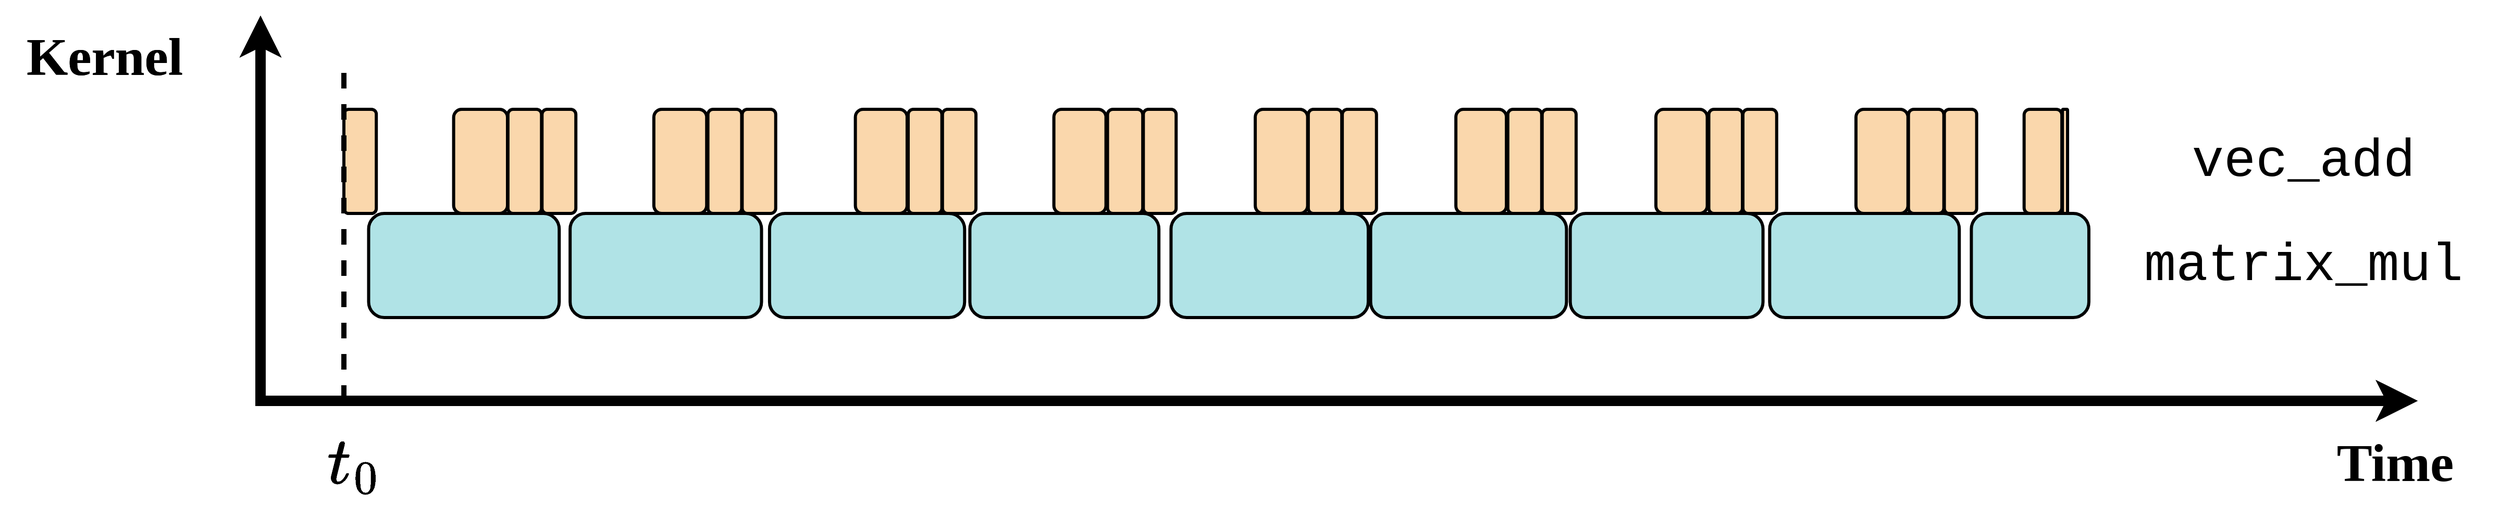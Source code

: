 <mxfile>
    <diagram id="" name="Page-1">
        <mxGraphModel dx="3891" dy="3949" grid="1" gridSize="10" guides="1" tooltips="1" connect="1" arrows="1" fold="1" page="1" pageScale="1" pageWidth="827" pageHeight="1169" math="1" shadow="0">
            <root>
                <mxCell id="0"/>
                <mxCell id="1" parent="0"/>
                <mxCell id="2" value="" style="rounded=1;whiteSpace=wrap;html=1;fontSize=51;fontFamily=Times New Roman;fillColor=#fad7ac;strokeColor=default;fontColor=#000000;strokeWidth=3;" parent="1" vertex="1">
                    <mxGeometry width="31.103" height="100" as="geometry"/>
                </mxCell>
                <mxCell id="3" value="" style="rounded=1;whiteSpace=wrap;html=1;fontSize=51;fontFamily=Times New Roman;fillColor=#fad7ac;strokeColor=default;fontColor=#000000;strokeWidth=3;" parent="1" vertex="1">
                    <mxGeometry x="105.311" width="51.679" height="100" as="geometry"/>
                </mxCell>
                <mxCell id="4" value="" style="rounded=1;whiteSpace=wrap;html=1;fontSize=51;fontFamily=Times New Roman;fillColor=#fad7ac;strokeColor=default;fontColor=#000000;strokeWidth=3;" parent="1" vertex="1">
                    <mxGeometry x="157.438" width="32.192" height="100" as="geometry"/>
                </mxCell>
                <mxCell id="5" value="" style="rounded=1;whiteSpace=wrap;html=1;fontSize=51;fontFamily=Times New Roman;fillColor=#fad7ac;strokeColor=default;fontColor=#000000;strokeWidth=3;" parent="1" vertex="1">
                    <mxGeometry x="190.142" width="32.447" height="100" as="geometry"/>
                </mxCell>
                <mxCell id="6" value="" style="rounded=1;whiteSpace=wrap;html=1;fontSize=51;fontFamily=Times New Roman;fillColor=#fad7ac;strokeColor=default;fontColor=#000000;strokeWidth=3;" parent="1" vertex="1">
                    <mxGeometry x="297.436" width="50.688" height="100" as="geometry"/>
                </mxCell>
                <mxCell id="7" value="" style="rounded=1;whiteSpace=wrap;html=1;fontSize=51;fontFamily=Times New Roman;fillColor=#fad7ac;strokeColor=default;fontColor=#000000;strokeWidth=3;" parent="1" vertex="1">
                    <mxGeometry x="349.308" width="32.415" height="100" as="geometry"/>
                </mxCell>
                <mxCell id="8" value="" style="rounded=1;whiteSpace=wrap;html=1;fontSize=51;fontFamily=Times New Roman;fillColor=#fad7ac;strokeColor=default;fontColor=#000000;strokeWidth=3;" parent="1" vertex="1">
                    <mxGeometry x="382.203" width="32.16" height="100" as="geometry"/>
                </mxCell>
                <mxCell id="9" value="" style="rounded=1;whiteSpace=wrap;html=1;fontSize=51;fontFamily=Times New Roman;fillColor=#fad7ac;strokeColor=default;fontColor=#000000;strokeWidth=3;" parent="1" vertex="1">
                    <mxGeometry x="490.81" width="49.664" height="100" as="geometry"/>
                </mxCell>
                <mxCell id="10" value="" style="rounded=1;whiteSpace=wrap;html=1;fontSize=51;fontFamily=Times New Roman;fillColor=#fad7ac;strokeColor=default;fontColor=#000000;strokeWidth=3;" parent="1" vertex="1">
                    <mxGeometry x="541.498" width="32.319" height="100" as="geometry"/>
                </mxCell>
                <mxCell id="11" value="" style="rounded=1;whiteSpace=wrap;html=1;fontSize=51;fontFamily=Times New Roman;fillColor=#fad7ac;strokeColor=default;fontColor=#000000;strokeWidth=3;" parent="1" vertex="1">
                    <mxGeometry x="574.393" width="32.128" height="100" as="geometry"/>
                </mxCell>
                <mxCell id="12" value="" style="rounded=1;whiteSpace=wrap;html=1;fontSize=51;fontFamily=Times New Roman;fillColor=#fad7ac;strokeColor=default;fontColor=#000000;strokeWidth=3;" parent="1" vertex="1">
                    <mxGeometry x="681.304" width="49.983" height="100" as="geometry"/>
                </mxCell>
                <mxCell id="13" value="" style="rounded=1;whiteSpace=wrap;html=1;fontSize=51;fontFamily=Times New Roman;fillColor=#fad7ac;strokeColor=default;fontColor=#000000;strokeWidth=3;" parent="1" vertex="1">
                    <mxGeometry x="732.791" width="33.792" height="100" as="geometry"/>
                </mxCell>
                <mxCell id="14" value="" style="rounded=1;whiteSpace=wrap;html=1;fontSize=51;fontFamily=Times New Roman;fillColor=#fad7ac;strokeColor=default;fontColor=#000000;strokeWidth=3;" parent="1" vertex="1">
                    <mxGeometry x="767.159" width="31.455" height="100" as="geometry"/>
                </mxCell>
                <mxCell id="15" value="" style="rounded=1;whiteSpace=wrap;html=1;fontSize=51;fontFamily=Times New Roman;fillColor=#fad7ac;strokeColor=default;fontColor=#000000;strokeWidth=3;" parent="1" vertex="1">
                    <mxGeometry x="874.55" width="50.239" height="100" as="geometry"/>
                </mxCell>
                <mxCell id="16" value="" style="rounded=1;whiteSpace=wrap;html=1;fontSize=51;fontFamily=Times New Roman;fillColor=#fad7ac;strokeColor=default;fontColor=#000000;strokeWidth=3;" parent="1" vertex="1">
                    <mxGeometry x="925.429" width="32.128" height="100" as="geometry"/>
                </mxCell>
                <mxCell id="17" value="" style="rounded=1;whiteSpace=wrap;html=1;fontSize=51;fontFamily=Times New Roman;fillColor=#fad7ac;strokeColor=default;fontColor=#000000;strokeWidth=3;" parent="1" vertex="1">
                    <mxGeometry x="958.069" width="32.8" height="100" as="geometry"/>
                </mxCell>
                <mxCell id="18" value="" style="rounded=1;whiteSpace=wrap;html=1;fontSize=51;fontFamily=Times New Roman;fillColor=#fad7ac;strokeColor=default;fontColor=#000000;strokeWidth=3;" parent="1" vertex="1">
                    <mxGeometry x="1067.059" width="48.48" height="100" as="geometry"/>
                </mxCell>
                <mxCell id="19" value="" style="rounded=1;whiteSpace=wrap;html=1;fontSize=51;fontFamily=Times New Roman;fillColor=#fad7ac;strokeColor=default;fontColor=#000000;strokeWidth=3;" parent="1" vertex="1">
                    <mxGeometry x="1116.915" width="32.479" height="100" as="geometry"/>
                </mxCell>
                <mxCell id="20" value="" style="rounded=1;whiteSpace=wrap;html=1;fontSize=51;fontFamily=Times New Roman;fillColor=#fad7ac;strokeColor=default;fontColor=#000000;strokeWidth=3;" parent="1" vertex="1">
                    <mxGeometry x="1149.874" width="32.576" height="100" as="geometry"/>
                </mxCell>
                <mxCell id="21" value="" style="rounded=1;whiteSpace=wrap;html=1;fontSize=51;fontFamily=Times New Roman;fillColor=#fad7ac;strokeColor=default;fontColor=#000000;strokeWidth=3;" parent="1" vertex="1">
                    <mxGeometry x="1258.993" width="49.28" height="100" as="geometry"/>
                </mxCell>
                <mxCell id="22" value="" style="rounded=1;whiteSpace=wrap;html=1;fontSize=51;fontFamily=Times New Roman;fillColor=#fad7ac;strokeColor=default;fontColor=#000000;strokeWidth=3;" parent="1" vertex="1">
                    <mxGeometry x="1309.777" width="32.255" height="100" as="geometry"/>
                </mxCell>
                <mxCell id="23" value="" style="rounded=1;whiteSpace=wrap;html=1;fontSize=51;fontFamily=Times New Roman;fillColor=#fad7ac;strokeColor=default;fontColor=#000000;strokeWidth=3;" parent="1" vertex="1">
                    <mxGeometry x="1342.512" width="32.384" height="100" as="geometry"/>
                </mxCell>
                <mxCell id="24" value="" style="rounded=1;whiteSpace=wrap;html=1;fontSize=51;fontFamily=Times New Roman;fillColor=#fad7ac;strokeColor=default;fontColor=#000000;strokeWidth=3;" parent="1" vertex="1">
                    <mxGeometry x="1450.991" width="49.887" height="100" as="geometry"/>
                </mxCell>
                <mxCell id="25" value="" style="rounded=1;whiteSpace=wrap;html=1;fontSize=51;fontFamily=Times New Roman;fillColor=#fad7ac;strokeColor=default;fontColor=#000000;strokeWidth=3;" parent="1" vertex="1">
                    <mxGeometry x="1501.358" width="33.952" height="100" as="geometry"/>
                </mxCell>
                <mxCell id="26" value="" style="rounded=1;whiteSpace=wrap;html=1;fontSize=51;fontFamily=Times New Roman;fillColor=#fad7ac;strokeColor=default;fontColor=#000000;strokeWidth=3;" parent="1" vertex="1">
                    <mxGeometry x="1535.79" width="31.008" height="100" as="geometry"/>
                </mxCell>
                <mxCell id="27" value="" style="rounded=1;whiteSpace=wrap;html=1;fontSize=51;fontFamily=Times New Roman;fillColor=#fad7ac;strokeColor=default;fontColor=#000000;strokeWidth=3;" parent="1" vertex="1">
                    <mxGeometry x="1612.333" width="36.224" height="100" as="geometry"/>
                </mxCell>
                <mxCell id="28" value="" style="rounded=1;whiteSpace=wrap;html=1;fontSize=51;fontFamily=Times New Roman;fillColor=#fad7ac;strokeColor=default;fontColor=#000000;strokeWidth=3;" parent="1" vertex="1">
                    <mxGeometry x="1649.133" width="4.896" height="100" as="geometry"/>
                </mxCell>
                <mxCell id="29" value="" style="rounded=1;whiteSpace=wrap;html=1;fontSize=51;fontFamily=Times New Roman;fillColor=#b0e3e6;strokeColor=default;fontColor=#000000;strokeWidth=3;" parent="1" vertex="1">
                    <mxGeometry x="23.744" y="100" width="182.878" height="100" as="geometry"/>
                </mxCell>
                <mxCell id="30" value="" style="rounded=1;whiteSpace=wrap;html=1;fontSize=51;fontFamily=Times New Roman;fillColor=#b0e3e6;strokeColor=default;fontColor=#000000;strokeWidth=3;" parent="1" vertex="1">
                    <mxGeometry x="217.085" y="100" width="183.678" height="100" as="geometry"/>
                </mxCell>
                <mxCell id="31" value="" style="rounded=1;whiteSpace=wrap;html=1;fontSize=51;fontFamily=Times New Roman;fillColor=#b0e3e6;strokeColor=default;fontColor=#000000;strokeWidth=3;" parent="1" vertex="1">
                    <mxGeometry x="408.443" y="100" width="187.198" height="100" as="geometry"/>
                </mxCell>
                <mxCell id="32" value="" style="rounded=1;whiteSpace=wrap;html=1;fontSize=51;fontFamily=Times New Roman;fillColor=#b0e3e6;strokeColor=default;fontColor=#000000;strokeWidth=3;" parent="1" vertex="1">
                    <mxGeometry x="600.697" y="100" width="181.374" height="100" as="geometry"/>
                </mxCell>
                <mxCell id="33" value="" style="rounded=1;whiteSpace=wrap;html=1;fontSize=51;fontFamily=Times New Roman;fillColor=#b0e3e6;strokeColor=default;fontColor=#000000;strokeWidth=3;" parent="1" vertex="1">
                    <mxGeometry x="793.719" y="100" width="189.277" height="100" as="geometry"/>
                </mxCell>
                <mxCell id="34" value="" style="rounded=1;whiteSpace=wrap;html=1;fontSize=51;fontFamily=Times New Roman;fillColor=#b0e3e6;strokeColor=default;fontColor=#000000;strokeWidth=3;" parent="1" vertex="1">
                    <mxGeometry x="985.268" y="100" width="187.934" height="100" as="geometry"/>
                </mxCell>
                <mxCell id="35" value="" style="rounded=1;whiteSpace=wrap;html=1;fontSize=51;fontFamily=Times New Roman;fillColor=#b0e3e6;strokeColor=default;fontColor=#000000;strokeWidth=3;" parent="1" vertex="1">
                    <mxGeometry x="1176.818" y="100" width="184.958" height="100" as="geometry"/>
                </mxCell>
                <mxCell id="36" value="" style="rounded=1;whiteSpace=wrap;html=1;fontSize=51;fontFamily=Times New Roman;fillColor=#b0e3e6;strokeColor=default;fontColor=#000000;strokeWidth=3;" parent="1" vertex="1">
                    <mxGeometry x="1368.176" y="100" width="181.95" height="100" as="geometry"/>
                </mxCell>
                <mxCell id="37" value="" style="rounded=1;whiteSpace=wrap;html=1;fontSize=51;fontFamily=Times New Roman;fillColor=#b0e3e6;strokeColor=default;fontColor=#000000;strokeWidth=3;" parent="1" vertex="1">
                    <mxGeometry x="1561.71" y="100" width="112.766" height="100" as="geometry"/>
                </mxCell>
                <mxCell id="39" value="" style="edgeStyle=segmentEdgeStyle;endArrow=classic;html=1;curved=0;rounded=0;endSize=8;startSize=8;strokeWidth=10;startArrow=classic;startFill=1;" parent="1" edge="1">
                    <mxGeometry width="50" height="50" relative="1" as="geometry">
                        <mxPoint x="1990" y="280" as="sourcePoint"/>
                        <mxPoint x="-80" y="-90" as="targetPoint"/>
                    </mxGeometry>
                </mxCell>
                <mxCell id="40" value="Kernel" style="text;strokeColor=none;fillColor=none;html=1;fontSize=51;fontStyle=1;verticalAlign=middle;align=center;fontFamily=Times New Roman;" parent="1" vertex="1">
                    <mxGeometry x="-330" y="-90" width="200" height="80" as="geometry"/>
                </mxCell>
                <mxCell id="41" value="Time" style="text;strokeColor=none;fillColor=none;html=1;fontSize=51;fontStyle=1;verticalAlign=middle;align=center;fontFamily=Times New Roman;" parent="1" vertex="1">
                    <mxGeometry x="1868" y="300" width="200" height="80" as="geometry"/>
                </mxCell>
                <mxCell id="42" value="vec_add" style="text;strokeColor=none;fillColor=none;html=1;fontSize=51;fontStyle=0;verticalAlign=middle;align=center;fontFamily=Courier New;" parent="1" vertex="1">
                    <mxGeometry x="1780" y="10" width="200" height="80" as="geometry"/>
                </mxCell>
                <mxCell id="43" value="matrix_mul" style="text;strokeColor=none;fillColor=none;html=1;fontSize=51;fontStyle=0;verticalAlign=middle;align=center;fontFamily=Courier New;" parent="1" vertex="1">
                    <mxGeometry x="1780" y="110" width="200" height="80" as="geometry"/>
                </mxCell>
                <mxCell id="44" value="Kernel" style="text;strokeColor=none;fillColor=none;html=1;fontSize=51;fontStyle=1;verticalAlign=middle;align=center;fontFamily=Times New Roman;" parent="1" vertex="1">
                    <mxGeometry x="-330" y="-90" width="200" height="80" as="geometry"/>
                </mxCell>
                <mxCell id="45" value="" style="edgeStyle=segmentEdgeStyle;endArrow=classic;html=1;curved=0;rounded=0;endSize=8;startSize=8;strokeWidth=10;startArrow=classic;startFill=1;" parent="1" edge="1">
                    <mxGeometry width="50" height="50" relative="1" as="geometry">
                        <mxPoint x="1990" y="280" as="sourcePoint"/>
                        <mxPoint x="-80" y="-90" as="targetPoint"/>
                    </mxGeometry>
                </mxCell>
                <mxCell id="46" value="" style="endArrow=none;dashed=1;html=1;strokeWidth=5;" edge="1" parent="1">
                    <mxGeometry width="50" height="50" relative="1" as="geometry">
                        <mxPoint y="280" as="sourcePoint"/>
                        <mxPoint y="-40" as="targetPoint"/>
                    </mxGeometry>
                </mxCell>
                <mxCell id="47" value="$$t_0$$" style="text;html=1;strokeColor=none;fillColor=none;align=center;verticalAlign=middle;whiteSpace=wrap;rounded=0;fontSize=54;" vertex="1" parent="1">
                    <mxGeometry x="-70" y="300" width="158.9" height="80" as="geometry"/>
                </mxCell>
            </root>
        </mxGraphModel>
    </diagram>
</mxfile>